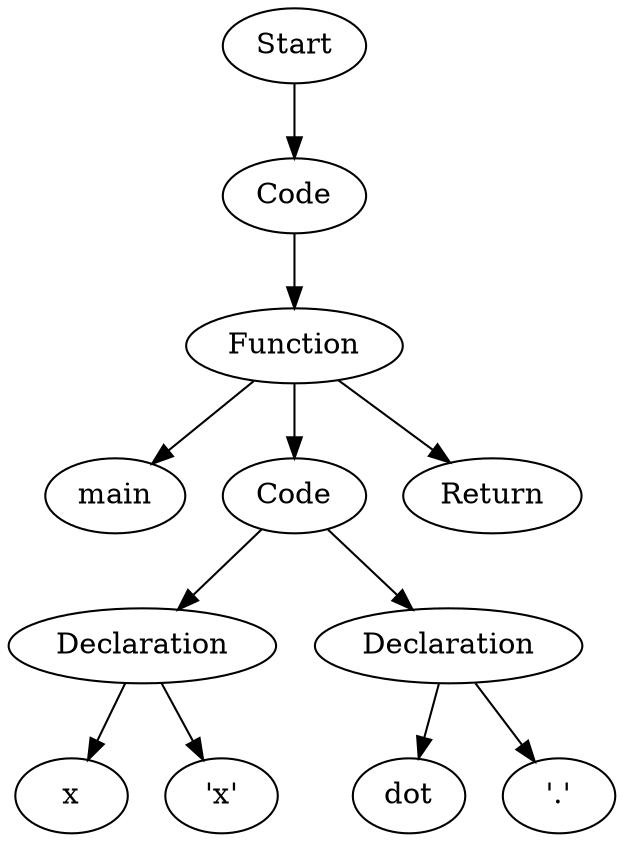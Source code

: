 digraph AST {
  "128502761801568" [label="Start"];
  "128502761801568" -> "128502761799792";
  "128502761799792" [label="Code"];
  "128502761799792" -> "128502761808432";
  "128502761808432" [label="Function"];
  "128502761808432" -> "128502761808576";
  "128502761808432" -> "128502761800224";
  "128502761808432" -> "128502761802480";
  "128502761808576" [label="main"];
  "128502761800224" [label="Code"];
  "128502761800224" -> "128502761810784";
  "128502761800224" -> "128502761800128";
  "128502761810784" [label="Declaration"];
  "128502761810784" -> "128502761802096";
  "128502761810784" -> "128502761811216";
  "128502761802096" [label="x"];
  "128502761811216" [label="'x'"];
  "128502761800128" [label="Declaration"];
  "128502761800128" -> "128502761806512";
  "128502761800128" -> "128502873123968";
  "128502761806512" [label="dot"];
  "128502873123968" [label="'.'"];
  "128502761802480" [label="Return"];
}
